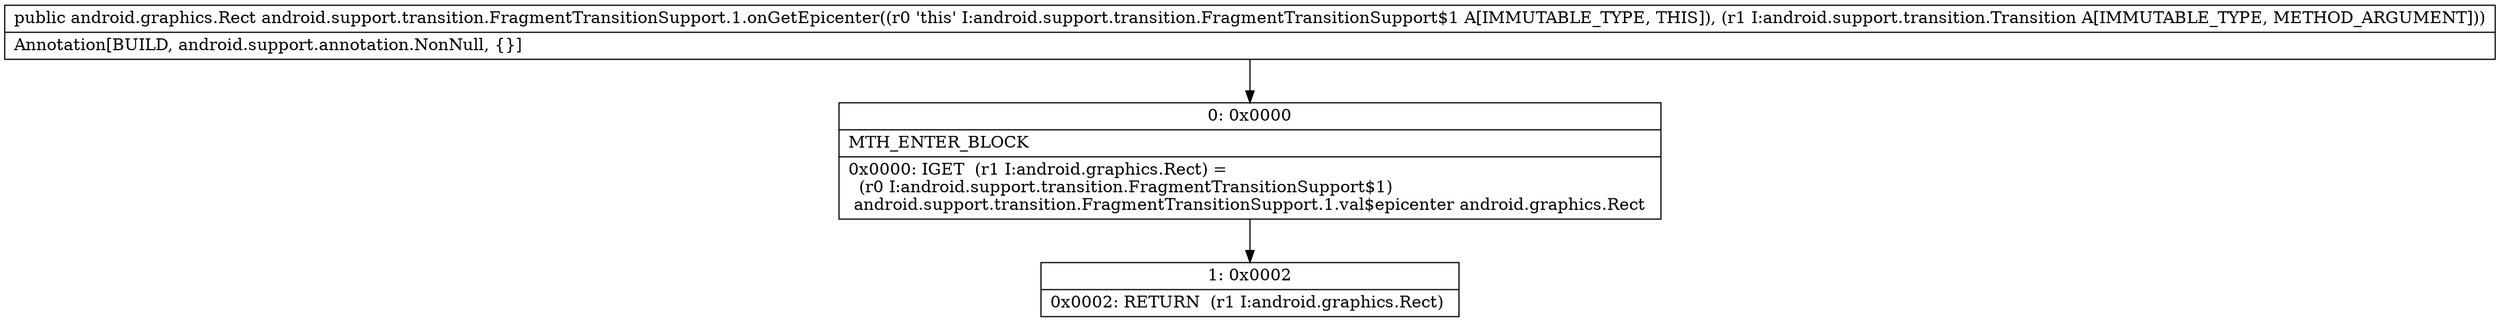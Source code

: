 digraph "CFG forandroid.support.transition.FragmentTransitionSupport.1.onGetEpicenter(Landroid\/support\/transition\/Transition;)Landroid\/graphics\/Rect;" {
Node_0 [shape=record,label="{0\:\ 0x0000|MTH_ENTER_BLOCK\l|0x0000: IGET  (r1 I:android.graphics.Rect) = \l  (r0 I:android.support.transition.FragmentTransitionSupport$1)\l android.support.transition.FragmentTransitionSupport.1.val$epicenter android.graphics.Rect \l}"];
Node_1 [shape=record,label="{1\:\ 0x0002|0x0002: RETURN  (r1 I:android.graphics.Rect) \l}"];
MethodNode[shape=record,label="{public android.graphics.Rect android.support.transition.FragmentTransitionSupport.1.onGetEpicenter((r0 'this' I:android.support.transition.FragmentTransitionSupport$1 A[IMMUTABLE_TYPE, THIS]), (r1 I:android.support.transition.Transition A[IMMUTABLE_TYPE, METHOD_ARGUMENT]))  | Annotation[BUILD, android.support.annotation.NonNull, \{\}]\l}"];
MethodNode -> Node_0;
Node_0 -> Node_1;
}

